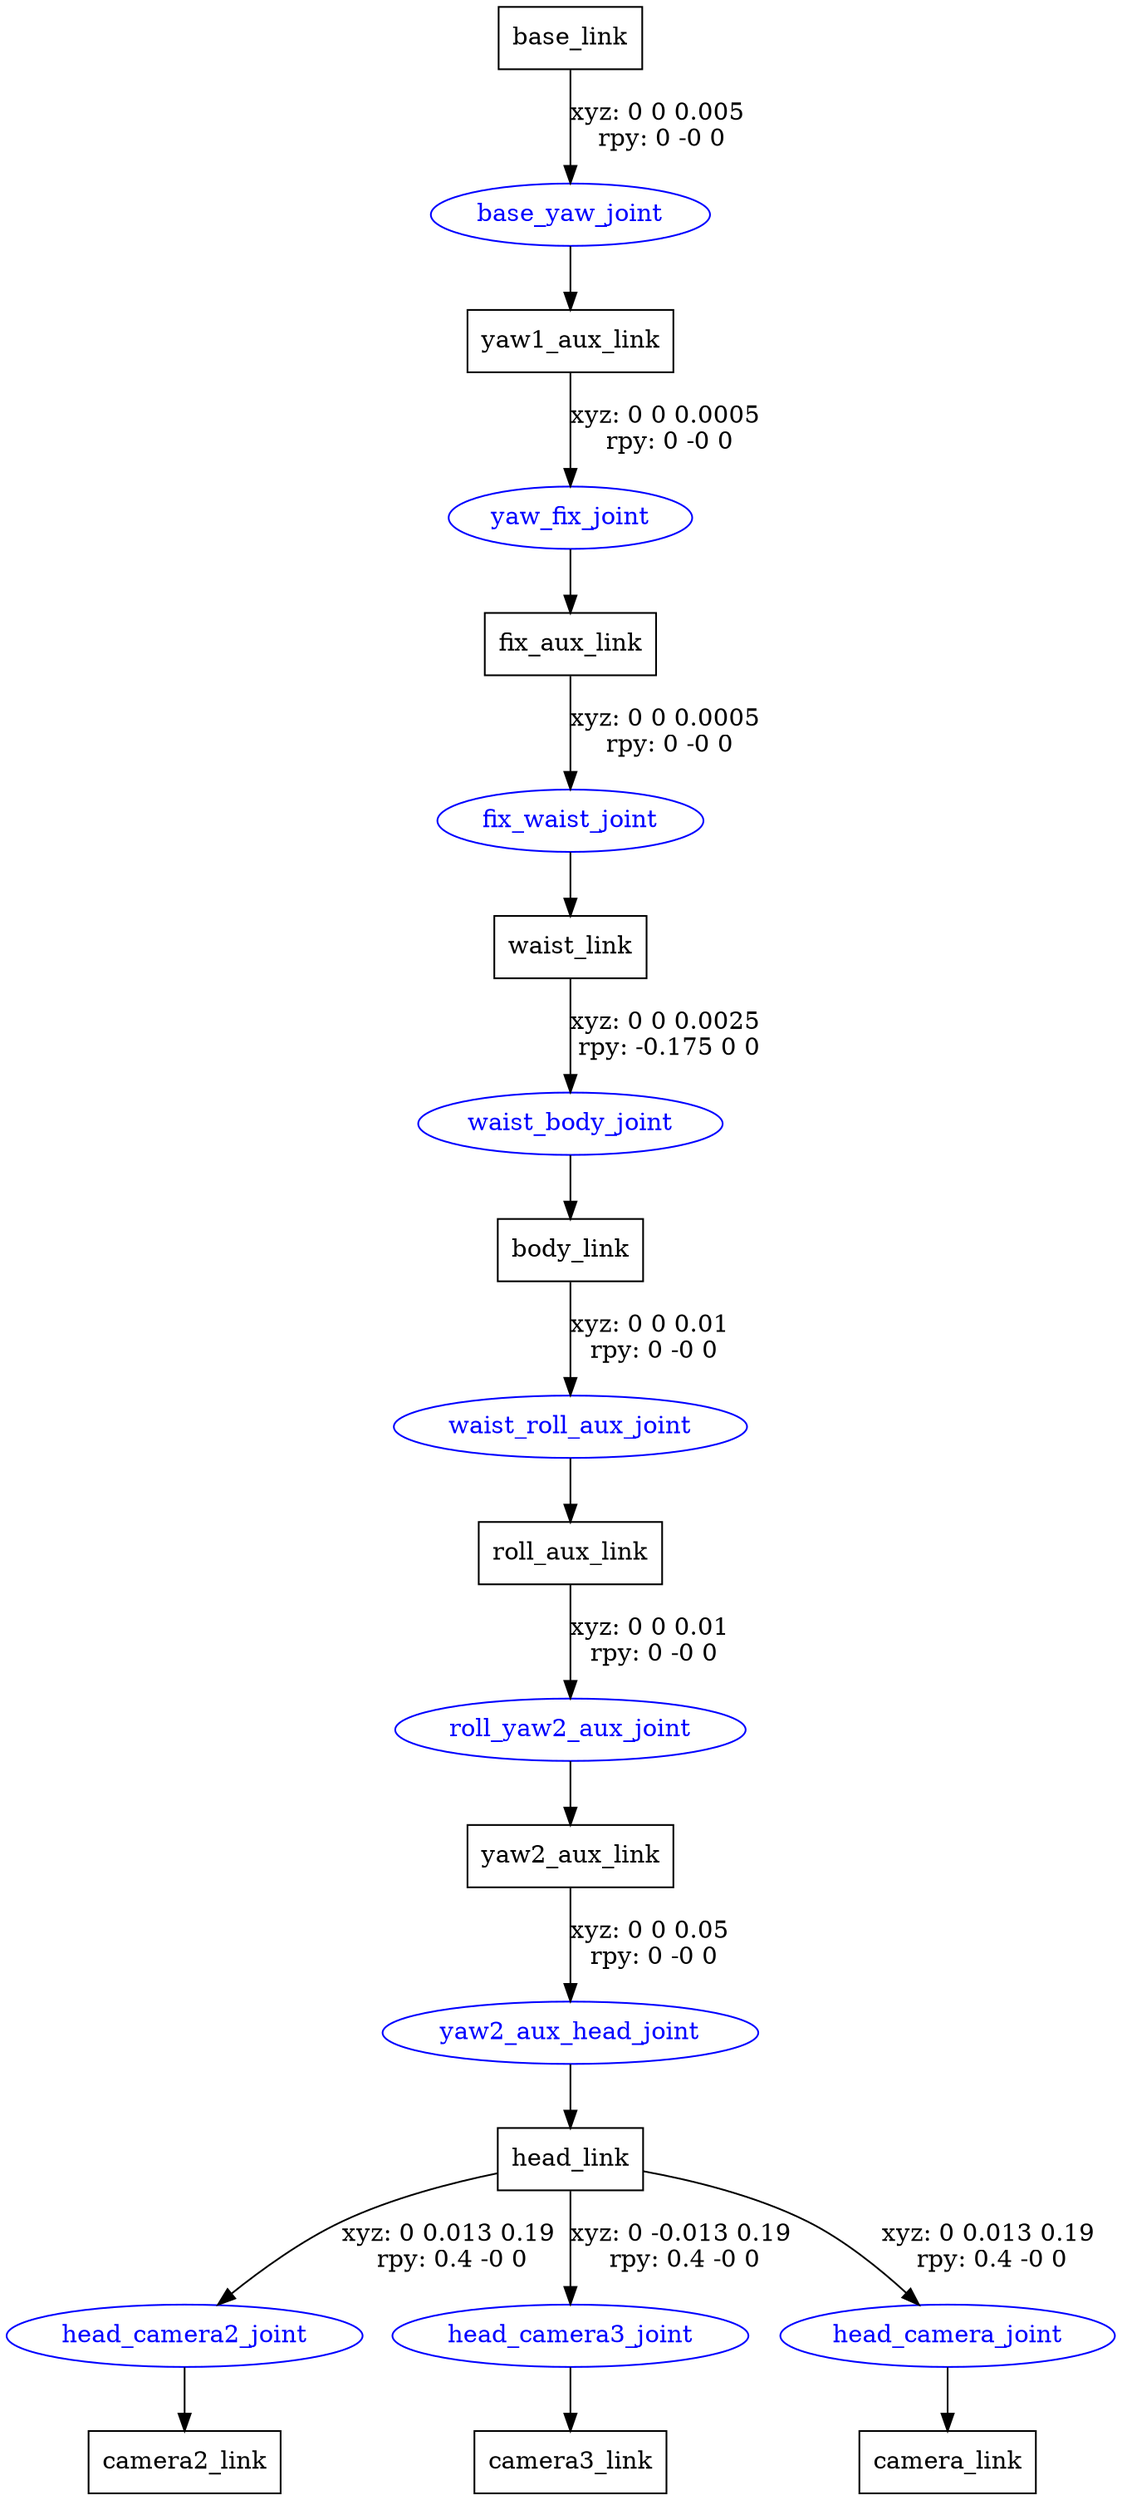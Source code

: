 digraph G {
node [shape=box];
"base_link" [label="base_link"];
"yaw1_aux_link" [label="yaw1_aux_link"];
"fix_aux_link" [label="fix_aux_link"];
"waist_link" [label="waist_link"];
"body_link" [label="body_link"];
"roll_aux_link" [label="roll_aux_link"];
"yaw2_aux_link" [label="yaw2_aux_link"];
"head_link" [label="head_link"];
"camera2_link" [label="camera2_link"];
"camera3_link" [label="camera3_link"];
"camera_link" [label="camera_link"];
node [shape=ellipse, color=blue, fontcolor=blue];
"base_link" -> "base_yaw_joint" [label="xyz: 0 0 0.005 \nrpy: 0 -0 0"]
"base_yaw_joint" -> "yaw1_aux_link"
"yaw1_aux_link" -> "yaw_fix_joint" [label="xyz: 0 0 0.0005 \nrpy: 0 -0 0"]
"yaw_fix_joint" -> "fix_aux_link"
"fix_aux_link" -> "fix_waist_joint" [label="xyz: 0 0 0.0005 \nrpy: 0 -0 0"]
"fix_waist_joint" -> "waist_link"
"waist_link" -> "waist_body_joint" [label="xyz: 0 0 0.0025 \nrpy: -0.175 0 0"]
"waist_body_joint" -> "body_link"
"body_link" -> "waist_roll_aux_joint" [label="xyz: 0 0 0.01 \nrpy: 0 -0 0"]
"waist_roll_aux_joint" -> "roll_aux_link"
"roll_aux_link" -> "roll_yaw2_aux_joint" [label="xyz: 0 0 0.01 \nrpy: 0 -0 0"]
"roll_yaw2_aux_joint" -> "yaw2_aux_link"
"yaw2_aux_link" -> "yaw2_aux_head_joint" [label="xyz: 0 0 0.05 \nrpy: 0 -0 0"]
"yaw2_aux_head_joint" -> "head_link"
"head_link" -> "head_camera2_joint" [label="xyz: 0 0.013 0.19 \nrpy: 0.4 -0 0"]
"head_camera2_joint" -> "camera2_link"
"head_link" -> "head_camera3_joint" [label="xyz: 0 -0.013 0.19 \nrpy: 0.4 -0 0"]
"head_camera3_joint" -> "camera3_link"
"head_link" -> "head_camera_joint" [label="xyz: 0 0.013 0.19 \nrpy: 0.4 -0 0"]
"head_camera_joint" -> "camera_link"
}
